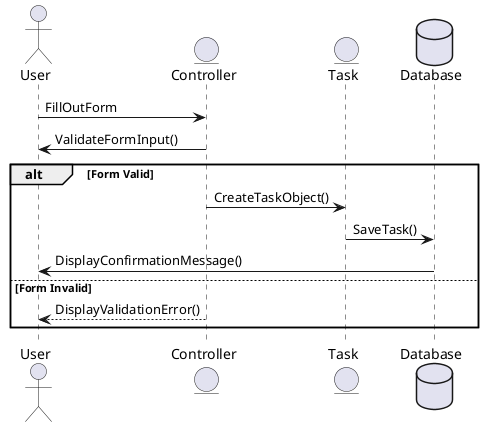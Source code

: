 @startuml CreateTask
actor User
entity Controller
entity Task
database Database

User -> Controller : FillOutForm
Controller -> User : ValidateFormInput()
alt Form Valid
    Controller -> Task : CreateTaskObject()
    Task -> Database : SaveTask()
    Database -> User : DisplayConfirmationMessage()
else Form Invalid
    User <-- Controller : DisplayValidationError()
end
@enduml